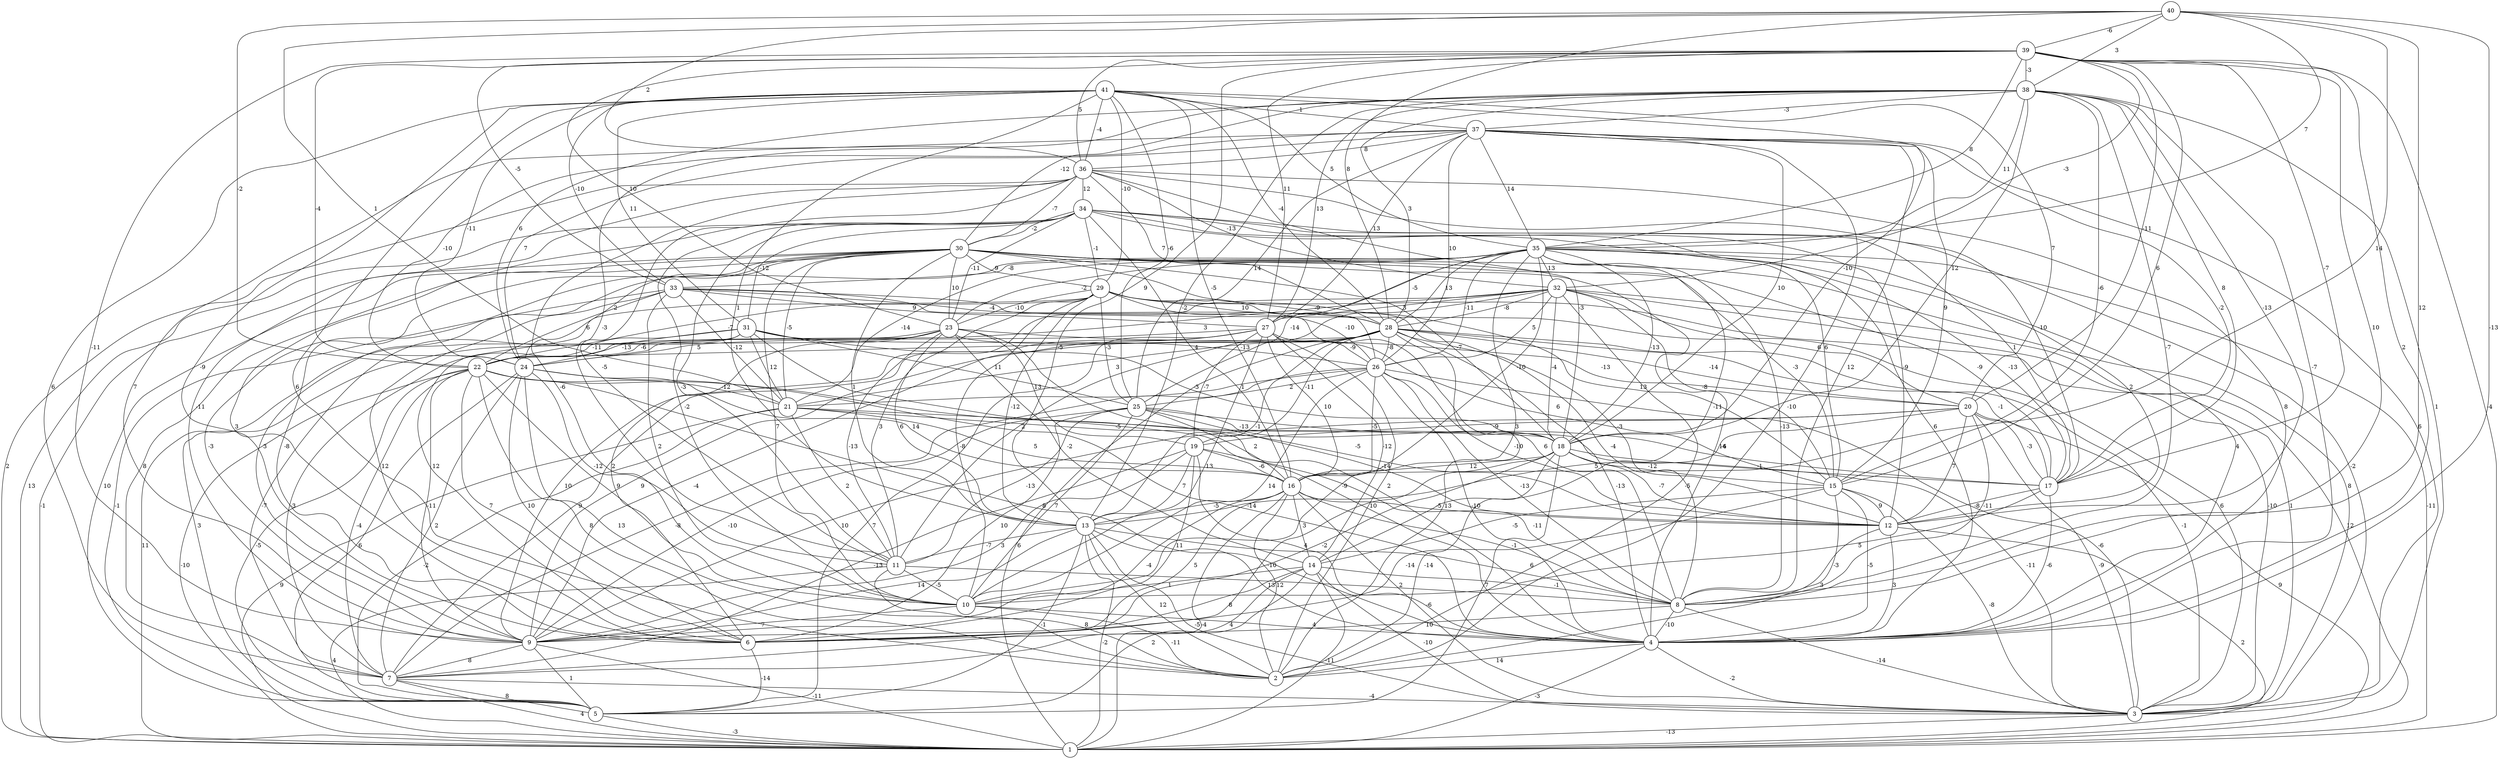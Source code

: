 graph { 
	 fontname="Helvetica,Arial,sans-serif" 
	 node [shape = circle]; 
	 41 -- 2 [label = "6"];
	 41 -- 6 [label = "-9"];
	 41 -- 7 [label = "6"];
	 41 -- 13 [label = "1"];
	 41 -- 16 [label = "-5"];
	 41 -- 18 [label = "-10"];
	 41 -- 20 [label = "7"];
	 41 -- 24 [label = "-11"];
	 41 -- 25 [label = "-6"];
	 41 -- 28 [label = "-4"];
	 41 -- 29 [label = "-10"];
	 41 -- 31 [label = "11"];
	 41 -- 33 [label = "-10"];
	 41 -- 35 [label = "5"];
	 41 -- 36 [label = "-4"];
	 41 -- 37 [label = "-1"];
	 40 -- 4 [label = "-13"];
	 40 -- 8 [label = "12"];
	 40 -- 16 [label = "14"];
	 40 -- 21 [label = "1"];
	 40 -- 22 [label = "-2"];
	 40 -- 28 [label = "8"];
	 40 -- 35 [label = "7"];
	 40 -- 36 [label = "2"];
	 40 -- 38 [label = "3"];
	 40 -- 39 [label = "-6"];
	 39 -- 1 [label = "-4"];
	 39 -- 4 [label = "2"];
	 39 -- 8 [label = "10"];
	 39 -- 9 [label = "-11"];
	 39 -- 13 [label = "9"];
	 39 -- 15 [label = "6"];
	 39 -- 17 [label = "-7"];
	 39 -- 20 [label = "-11"];
	 39 -- 23 [label = "10"];
	 39 -- 24 [label = "-4"];
	 39 -- 27 [label = "11"];
	 39 -- 32 [label = "-3"];
	 39 -- 33 [label = "-5"];
	 39 -- 35 [label = "8"];
	 39 -- 36 [label = "5"];
	 39 -- 38 [label = "-3"];
	 38 -- 3 [label = "1"];
	 38 -- 4 [label = "-7"];
	 38 -- 8 [label = "-7"];
	 38 -- 11 [label = "-3"];
	 38 -- 12 [label = "-13"];
	 38 -- 13 [label = "-2"];
	 38 -- 15 [label = "-6"];
	 38 -- 17 [label = "8"];
	 38 -- 18 [label = "12"];
	 38 -- 24 [label = "6"];
	 38 -- 27 [label = "13"];
	 38 -- 28 [label = "3"];
	 38 -- 30 [label = "-12"];
	 38 -- 35 [label = "11"];
	 38 -- 37 [label = "-3"];
	 37 -- 2 [label = "-10"];
	 37 -- 3 [label = "6"];
	 37 -- 8 [label = "12"];
	 37 -- 9 [label = "7"];
	 37 -- 15 [label = "9"];
	 37 -- 17 [label = "-2"];
	 37 -- 18 [label = "10"];
	 37 -- 22 [label = "-10"];
	 37 -- 24 [label = "7"];
	 37 -- 25 [label = "14"];
	 37 -- 26 [label = "10"];
	 37 -- 27 [label = "13"];
	 37 -- 35 [label = "14"];
	 37 -- 36 [label = "8"];
	 36 -- 1 [label = "2"];
	 36 -- 4 [label = "8"];
	 36 -- 9 [label = "-11"];
	 36 -- 10 [label = "-6"];
	 36 -- 11 [label = "-5"];
	 36 -- 17 [label = "-10"];
	 36 -- 18 [label = "-3"];
	 36 -- 28 [label = "7"];
	 36 -- 30 [label = "-7"];
	 36 -- 32 [label = "-13"];
	 36 -- 34 [label = "12"];
	 35 -- 1 [label = "-11"];
	 35 -- 4 [label = "4"];
	 35 -- 8 [label = "-13"];
	 35 -- 9 [label = "3"];
	 35 -- 10 [label = "3"];
	 35 -- 12 [label = "2"];
	 35 -- 14 [label = "-11"];
	 35 -- 16 [label = "-10"];
	 35 -- 17 [label = "-13"];
	 35 -- 18 [label = "-13"];
	 35 -- 21 [label = "-14"];
	 35 -- 23 [label = "-2"];
	 35 -- 25 [label = "-14"];
	 35 -- 26 [label = "-11"];
	 35 -- 27 [label = "-5"];
	 35 -- 28 [label = "13"];
	 35 -- 32 [label = "13"];
	 35 -- 33 [label = "-8"];
	 34 -- 1 [label = "13"];
	 34 -- 3 [label = "-2"];
	 34 -- 4 [label = "6"];
	 34 -- 6 [label = "3"];
	 34 -- 10 [label = "-2"];
	 34 -- 11 [label = "-3"];
	 34 -- 12 [label = "-9"];
	 34 -- 15 [label = "6"];
	 34 -- 16 [label = "4"];
	 34 -- 17 [label = "1"];
	 34 -- 23 [label = "-11"];
	 34 -- 29 [label = "-1"];
	 34 -- 30 [label = "-2"];
	 34 -- 31 [label = "-12"];
	 33 -- 3 [label = "6"];
	 33 -- 5 [label = "-1"];
	 33 -- 6 [label = "12"];
	 33 -- 8 [label = "6"];
	 33 -- 10 [label = "2"];
	 33 -- 21 [label = "-12"];
	 33 -- 22 [label = "6"];
	 33 -- 27 [label = "9"];
	 33 -- 28 [label = "-4"];
	 32 -- 1 [label = "12"];
	 32 -- 2 [label = "-5"];
	 32 -- 3 [label = "1"];
	 32 -- 6 [label = "2"];
	 32 -- 11 [label = "2"];
	 32 -- 15 [label = "-8"];
	 32 -- 18 [label = "-4"];
	 32 -- 20 [label = "6"];
	 32 -- 24 [label = "3"];
	 32 -- 26 [label = "5"];
	 32 -- 27 [label = "3"];
	 32 -- 28 [label = "-8"];
	 31 -- 1 [label = "11"];
	 31 -- 4 [label = "-9"];
	 31 -- 7 [label = "-7"];
	 31 -- 18 [label = "-3"];
	 31 -- 21 [label = "12"];
	 31 -- 22 [label = "-11"];
	 31 -- 24 [label = "-13"];
	 31 -- 25 [label = "11"];
	 31 -- 26 [label = "-13"];
	 30 -- 1 [label = "-1"];
	 30 -- 3 [label = "8"];
	 30 -- 4 [label = "14"];
	 30 -- 5 [label = "10"];
	 30 -- 6 [label = "-8"];
	 30 -- 7 [label = "8"];
	 30 -- 9 [label = "-3"];
	 30 -- 10 [label = "7"];
	 30 -- 13 [label = "1"];
	 30 -- 15 [label = "-3"];
	 30 -- 17 [label = "-9"];
	 30 -- 18 [label = "-7"];
	 30 -- 21 [label = "-5"];
	 30 -- 23 [label = "10"];
	 30 -- 24 [label = "2"];
	 30 -- 26 [label = "-9"];
	 30 -- 29 [label = "9"];
	 29 -- 3 [label = "-10"];
	 29 -- 6 [label = "12"];
	 29 -- 8 [label = "-4"];
	 29 -- 10 [label = "-8"];
	 29 -- 11 [label = "3"];
	 29 -- 13 [label = "-12"];
	 29 -- 15 [label = "13"];
	 29 -- 22 [label = "-7"];
	 29 -- 23 [label = "-10"];
	 29 -- 25 [label = "-3"];
	 29 -- 26 [label = "-10"];
	 29 -- 28 [label = "10"];
	 28 -- 1 [label = "6"];
	 28 -- 2 [label = "13"];
	 28 -- 3 [label = "-1"];
	 28 -- 4 [label = "-13"];
	 28 -- 9 [label = "9"];
	 28 -- 12 [label = "-3"];
	 28 -- 13 [label = "-1"];
	 28 -- 17 [label = "-1"];
	 28 -- 19 [label = "-11"];
	 28 -- 20 [label = "-14"];
	 28 -- 21 [label = "3"];
	 28 -- 22 [label = "-5"];
	 28 -- 26 [label = "-8"];
	 27 -- 2 [label = "10"];
	 27 -- 5 [label = "7"];
	 27 -- 7 [label = "9"];
	 27 -- 9 [label = "-4"];
	 27 -- 10 [label = "13"];
	 27 -- 14 [label = "-12"];
	 27 -- 16 [label = "10"];
	 27 -- 19 [label = "-7"];
	 27 -- 24 [label = "5"];
	 27 -- 26 [label = "-9"];
	 26 -- 3 [label = "-6"];
	 26 -- 4 [label = "-10"];
	 26 -- 7 [label = "-8"];
	 26 -- 8 [label = "-13"];
	 26 -- 10 [label = "14"];
	 26 -- 12 [label = "-10"];
	 26 -- 16 [label = "-5"];
	 26 -- 21 [label = "1"];
	 26 -- 25 [label = "2"];
	 25 -- 6 [label = "10"];
	 25 -- 9 [label = "-10"];
	 25 -- 10 [label = "7"];
	 25 -- 11 [label = "-13"];
	 25 -- 12 [label = "-14"];
	 25 -- 16 [label = "2"];
	 25 -- 17 [label = "-6"];
	 25 -- 18 [label = "-13"];
	 24 -- 2 [label = "13"];
	 24 -- 4 [label = "-14"];
	 24 -- 5 [label = "6"];
	 24 -- 6 [label = "10"];
	 24 -- 7 [label = "2"];
	 24 -- 11 [label = "-12"];
	 24 -- 16 [label = "14"];
	 23 -- 4 [label = "2"];
	 23 -- 5 [label = "3"];
	 23 -- 7 [label = "-3"];
	 23 -- 9 [label = "10"];
	 23 -- 11 [label = "-13"];
	 23 -- 13 [label = "6"];
	 23 -- 14 [label = "-2"];
	 23 -- 15 [label = "6"];
	 23 -- 19 [label = "13"];
	 23 -- 20 [label = "-13"];
	 23 -- 22 [label = "-6"];
	 22 -- 1 [label = "-10"];
	 22 -- 2 [label = "8"];
	 22 -- 4 [label = "8"];
	 22 -- 5 [label = "-5"];
	 22 -- 6 [label = "7"];
	 22 -- 7 [label = "-4"];
	 22 -- 9 [label = "-11"];
	 22 -- 10 [label = "9"];
	 22 -- 12 [label = "-5"];
	 22 -- 21 [label = "-12"];
	 21 -- 1 [label = "9"];
	 21 -- 3 [label = "-11"];
	 21 -- 5 [label = "-2"];
	 21 -- 11 [label = "2"];
	 21 -- 16 [label = "5"];
	 21 -- 18 [label = "-5"];
	 20 -- 1 [label = "9"];
	 20 -- 3 [label = "-9"];
	 20 -- 8 [label = "-11"];
	 20 -- 9 [label = "10"];
	 20 -- 12 [label = "7"];
	 20 -- 13 [label = "5"];
	 20 -- 17 [label = "-3"];
	 20 -- 19 [label = "-9"];
	 19 -- 4 [label = "4"];
	 19 -- 6 [label = "11"];
	 19 -- 7 [label = "-13"];
	 19 -- 8 [label = "-11"];
	 19 -- 9 [label = "3"];
	 19 -- 13 [label = "7"];
	 19 -- 16 [label = "-6"];
	 18 -- 2 [label = "-14"];
	 18 -- 5 [label = "7"];
	 18 -- 6 [label = "-2"];
	 18 -- 7 [label = "-10"];
	 18 -- 12 [label = "-7"];
	 18 -- 15 [label = "-12"];
	 18 -- 16 [label = "12"];
	 18 -- 17 [label = "-1"];
	 17 -- 4 [label = "-6"];
	 17 -- 10 [label = "5"];
	 17 -- 12 [label = "-8"];
	 16 -- 1 [label = "-4"];
	 16 -- 2 [label = "12"];
	 16 -- 3 [label = "-6"];
	 16 -- 6 [label = "5"];
	 16 -- 8 [label = "-1"];
	 16 -- 9 [label = "-4"];
	 16 -- 12 [label = "-5"];
	 16 -- 13 [label = "-5"];
	 16 -- 14 [label = "3"];
	 15 -- 2 [label = "3"];
	 15 -- 3 [label = "-8"];
	 15 -- 4 [label = "-5"];
	 15 -- 6 [label = "-14"];
	 15 -- 12 [label = "9"];
	 15 -- 14 [label = "-5"];
	 14 -- 1 [label = "-11"];
	 14 -- 3 [label = "-10"];
	 14 -- 5 [label = "2"];
	 14 -- 7 [label = "4"];
	 14 -- 8 [label = "-1"];
	 14 -- 9 [label = "8"];
	 14 -- 10 [label = "1"];
	 13 -- 1 [label = "-2"];
	 13 -- 2 [label = "12"];
	 13 -- 3 [label = "-5"];
	 13 -- 4 [label = "13"];
	 13 -- 5 [label = "-1"];
	 13 -- 8 [label = "6"];
	 13 -- 9 [label = "14"];
	 13 -- 11 [label = "-7"];
	 12 -- 1 [label = "2"];
	 12 -- 4 [label = "3"];
	 12 -- 8 [label = "-3"];
	 11 -- 1 [label = "4"];
	 11 -- 2 [label = "8"];
	 11 -- 8 [label = "2"];
	 11 -- 10 [label = "-5"];
	 10 -- 2 [label = "-11"];
	 10 -- 4 [label = "4"];
	 10 -- 9 [label = "7"];
	 9 -- 1 [label = "-11"];
	 9 -- 5 [label = "1"];
	 9 -- 7 [label = "8"];
	 8 -- 3 [label = "-14"];
	 8 -- 4 [label = "-10"];
	 8 -- 6 [label = "10"];
	 7 -- 1 [label = "4"];
	 7 -- 3 [label = "-4"];
	 7 -- 5 [label = "8"];
	 6 -- 5 [label = "-14"];
	 5 -- 1 [label = "-3"];
	 4 -- 1 [label = "-3"];
	 4 -- 2 [label = "14"];
	 4 -- 3 [label = "-2"];
	 3 -- 1 [label = "-13"];
	 1;
	 2;
	 3;
	 4;
	 5;
	 6;
	 7;
	 8;
	 9;
	 10;
	 11;
	 12;
	 13;
	 14;
	 15;
	 16;
	 17;
	 18;
	 19;
	 20;
	 21;
	 22;
	 23;
	 24;
	 25;
	 26;
	 27;
	 28;
	 29;
	 30;
	 31;
	 32;
	 33;
	 34;
	 35;
	 36;
	 37;
	 38;
	 39;
	 40;
	 41;
}
